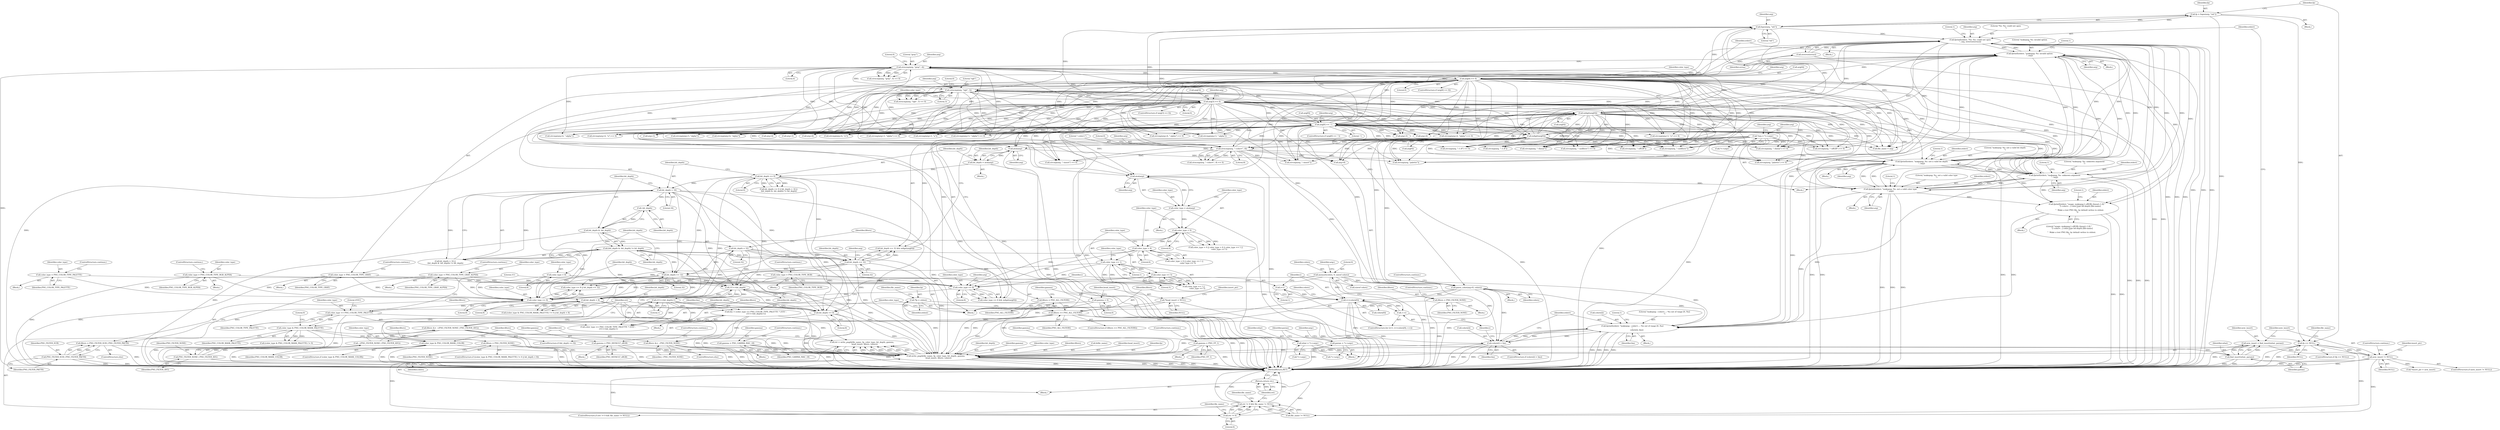 digraph "0_Android_9d4853418ab2f754c2b63e091c29c5529b8b86ca_18@API" {
"1000602" [label="(Call,ret = write_png(&file_name, fp, color_type, bit_depth, gamma,\n         head_insert, filters, colors))"];
"1000604" [label="(Call,write_png(&file_name, fp, color_type, bit_depth, gamma,\n         head_insert, filters, colors))"];
"1000478" [label="(Call,fp == NULL)"];
"1000472" [label="(Call,fp = fopen(arg, \"wb\"))"];
"1000474" [label="(Call,fopen(arg, \"wb\"))"];
"1000397" [label="(Call,isdigit(arg[0]))"];
"1000345" [label="(Call,strncmp(arg, \"rgb\", 3))"];
"1000303" [label="(Call,arg[4] == 0)"];
"1000296" [label="(Call,strncmp(arg, \"gray\", 4))"];
"1000352" [label="(Call,arg[3] == 0)"];
"1000271" [label="(Call,arg[0] == '-')"];
"1000435" [label="(Call,isdigit(arg[0]))"];
"1000210" [label="(Call,strncmp(arg, \"--color=\", 8))"];
"1000159" [label="(Call,*arg = *++argv)"];
"1000277" [label="(Call,fprintf(stderr, \"makepng: %s: invalid option\n\", arg))"];
"1000460" [label="(Call,fprintf(stderr, \"makepng: %s: not a valid bit depth\n\", arg))"];
"1000482" [label="(Call,fprintf(stderr, \"%s: %s: could not open\n\", arg, strerror(errno)))"];
"1000494" [label="(Call,fprintf(stderr, \"makepng: %s: unknown argument\n\", arg))"];
"1000423" [label="(Call,fprintf(stderr, \"makepng: %s: not a valid color type\n\", arg))"];
"1000404" [label="(Call,atoi(arg))"];
"1000486" [label="(Call,strerror(errno))"];
"1000442" [label="(Call,atoi(arg))"];
"1000255" [label="(Call,new_insert != NULL)"];
"1000249" [label="(Call,new_insert = find_insert(what, param))"];
"1000251" [label="(Call,find_insert(what, param))"];
"1000234" [label="(Call,what = *++argv)"];
"1000240" [label="(Call,param = *++argv)"];
"1000114" [label="(Call,*fp = stdout)"];
"1000519" [label="(Call,color_type == PNG_COLOR_TYPE_PALETTE)"];
"1000502" [label="(Call,color_type == 8)"];
"1000309" [label="(Call,color_type = PNG_COLOR_TYPE_GRAY)"];
"1000290" [label="(Call,color_type = PNG_COLOR_TYPE_PALETTE)"];
"1000388" [label="(Call,color_type = PNG_COLOR_TYPE_RGB_ALPHA)"];
"1000408" [label="(Call,color_type < 0)"];
"1000402" [label="(Call,color_type = atoi(arg))"];
"1000122" [label="(Call,color_type = 8)"];
"1000419" [label="(Call,color_type == 5)"];
"1000416" [label="(Call,color_type == 1)"];
"1000412" [label="(Call,color_type > 6)"];
"1000339" [label="(Call,color_type = PNG_COLOR_TYPE_GRAY_ALPHA)"];
"1000358" [label="(Call,color_type = PNG_COLOR_TYPE_RGB)"];
"1000394" [label="(Call,color_type == 8)"];
"1000576" [label="(Call,color_type & PNG_COLOR_MASK_COLOR)"];
"1000564" [label="(Call,color_type & PNG_COLOR_MASK_PALETTE)"];
"1000446" [label="(Call,bit_depth <= 0)"];
"1000440" [label="(Call,bit_depth = atoi(arg))"];
"1000126" [label="(Call,bit_depth = 32)"];
"1000432" [label="(Call,bit_depth == 32)"];
"1000453" [label="(Call,(bit_depth & -bit_depth) != bit_depth)"];
"1000454" [label="(Call,bit_depth & -bit_depth)"];
"1000456" [label="(Call,-bit_depth)"];
"1000450" [label="(Call,bit_depth > 16)"];
"1000568" [label="(Call,bit_depth < 8)"];
"1000505" [label="(Call,bit_depth == 32)"];
"1000524" [label="(Call,1U<<bit_depth)"];
"1000581" [label="(Call,bit_depth == 8)"];
"1000171" [label="(Call,gamma = PNG_DEFAULT_sRGB)"];
"1000193" [label="(Call,gamma = PNG_GAMMA_MAC_18)"];
"1000135" [label="(Call,gamma = 0)"];
"1000182" [label="(Call,gamma = PNG_FP_1)"];
"1000139" [label="(Call,*head_insert = NULL)"];
"1000597" [label="(Call,filters &= ~PNG_FILTER_NONE)"];
"1000557" [label="(Call,filters == PNG_ALL_FILTERS)"];
"1000131" [label="(Call,filters = PNG_ALL_FILTERS)"];
"1000204" [label="(Call,filters = PNG_FILTER_NONE)"];
"1000591" [label="(Call,filters = PNG_FILTER_SUB | PNG_FILTER_PAETH)"];
"1000593" [label="(Call,PNG_FILTER_SUB | PNG_FILTER_PAETH)"];
"1000571" [label="(Call,filters = PNG_FILTER_NONE)"];
"1000584" [label="(Call,filters &= ~(PNG_FILTER_NONE | PNG_FILTER_AVG))"];
"1000586" [label="(Call,~(PNG_FILTER_NONE | PNG_FILTER_AVG))"];
"1000587" [label="(Call,PNG_FILTER_NONE | PNG_FILTER_AVG)"];
"1000547" [label="(Call,fprintf(stderr, \"makepng: --color=...: %u out of range [0..%u]\n\",\n               colors[i], lim))"];
"1000509" [label="(Call,fprintf(stderr, \"usage: makepng [--sRGB|--linear|--1.8] \"\n          \"[--color=...] color-type bit-depth [file-name]\n\"\n         \"  Make a test PNG file, by default writes to stdout.\n\"))"];
"1000147" [label="(Call,memset(colors, 0, sizeof colors))"];
"1000541" [label="(Call,colors[i] > lim)"];
"1000216" [label="(Call,parse_color(arg+8, colors))"];
"1000516" [label="(Call,lim = (color_type == PNG_COLOR_TYPE_PALETTE ? 255U :\n (1U<<bit_depth)-1))"];
"1000523" [label="(Call,(1U<<bit_depth)-1)"];
"1000533" [label="(Call,i<=colors[0])"];
"1000530" [label="(Call,i=1)"];
"1000538" [label="(Call,++i)"];
"1000616" [label="(Call,ret != 0)"];
"1000615" [label="(Call,ret != 0 && file_name != NULL)"];
"1000624" [label="(Return,return ret;)"];
"1000584" [label="(Call,filters &= ~(PNG_FILTER_NONE | PNG_FILTER_AVG))"];
"1000177" [label="(Call,strcmp(arg, \"--linear\"))"];
"1000358" [label="(Call,color_type = PNG_COLOR_TYPE_RGB)"];
"1000485" [label="(Identifier,arg)"];
"1000566" [label="(Identifier,PNG_COLOR_MASK_PALETTE)"];
"1000594" [label="(Identifier,PNG_FILTER_SUB)"];
"1000496" [label="(Literal,\"makepng: %s: unknown argument\n\")"];
"1000326" [label="(Call,arg+4)"];
"1000443" [label="(Identifier,arg)"];
"1000234" [label="(Call,what = *++argv)"];
"1000240" [label="(Call,param = *++argv)"];
"1000402" [label="(Call,color_type = atoi(arg))"];
"1000285" [label="(Call,strcmp(arg, \"palette\"))"];
"1000293" [label="(ControlStructure,continue;)"];
"1000193" [label="(Call,gamma = PNG_GAMMA_MAC_18)"];
"1000520" [label="(Identifier,color_type)"];
"1000445" [label="(Call,bit_depth <= 0 || bit_depth > 16 ||\n (bit_depth & -bit_depth) != bit_depth)"];
"1000514" [label="(Block,)"];
"1000494" [label="(Call,fprintf(stderr, \"makepng: %s: unknown argument\n\", arg))"];
"1000602" [label="(Call,ret = write_png(&file_name, fp, color_type, bit_depth, gamma,\n         head_insert, filters, colors))"];
"1000624" [label="(Return,return ret;)"];
"1000359" [label="(Identifier,color_type)"];
"1000455" [label="(Identifier,bit_depth)"];
"1000623" [label="(Identifier,file_name)"];
"1000389" [label="(Identifier,color_type)"];
"1000184" [label="(Identifier,PNG_FP_1)"];
"1000615" [label="(Call,ret != 0 && file_name != NULL)"];
"1000461" [label="(Identifier,stderr)"];
"1000457" [label="(Identifier,bit_depth)"];
"1000572" [label="(Identifier,filters)"];
"1000446" [label="(Call,bit_depth <= 0)"];
"1000511" [label="(Literal,\"usage: makepng [--sRGB|--linear|--1.8] \"\n          \"[--color=...] color-type bit-depth [file-name]\n\"\n         \"  Make a test PNG file, by default writes to stdout.\n\")"];
"1000139" [label="(Call,*head_insert = NULL)"];
"1000310" [label="(Identifier,color_type)"];
"1000571" [label="(Call,filters = PNG_FILTER_NONE)"];
"1000173" [label="(Identifier,PNG_DEFAULT_sRGB)"];
"1000609" [label="(Identifier,bit_depth)"];
"1000478" [label="(Call,fp == NULL)"];
"1000451" [label="(Identifier,bit_depth)"];
"1000161" [label="(Call,*++argv)"];
"1000368" [label="(Identifier,arg)"];
"1000610" [label="(Identifier,gamma)"];
"1000497" [label="(Identifier,arg)"];
"1000535" [label="(Call,colors[0])"];
"1000221" [label="(ControlStructure,continue;)"];
"1000397" [label="(Call,isdigit(arg[0]))"];
"1000585" [label="(Identifier,filters)"];
"1000188" [label="(Call,strcmp(arg, \"--1.8\"))"];
"1000524" [label="(Call,1U<<bit_depth)"];
"1000626" [label="(MethodReturn,RET)"];
"1000625" [label="(Identifier,ret)"];
"1000484" [label="(Literal,\"%s: %s: could not open\n\")"];
"1000533" [label="(Call,i<=colors[0])"];
"1000527" [label="(Literal,1)"];
"1000568" [label="(Call,bit_depth < 8)"];
"1000501" [label="(Call,color_type == 8 || bit_depth == 32)"];
"1000408" [label="(Call,color_type < 0)"];
"1000311" [label="(Identifier,PNG_COLOR_TYPE_GRAY)"];
"1000437" [label="(Identifier,arg)"];
"1000507" [label="(Literal,32)"];
"1000207" [label="(ControlStructure,continue;)"];
"1000428" [label="(Literal,1)"];
"1000516" [label="(Call,lim = (color_type == PNG_COLOR_TYPE_PALETTE ? 255U :\n (1U<<bit_depth)-1))"];
"1000181" [label="(Block,)"];
"1000489" [label="(Literal,1)"];
"1000373" [label="(Call,strcmp(arg+3, \"alpha\") == 0)"];
"1000479" [label="(Identifier,fp)"];
"1000204" [label="(Call,filters = PNG_FILTER_NONE)"];
"1000349" [label="(Literal,0)"];
"1000440" [label="(Call,bit_depth = atoi(arg))"];
"1000257" [label="(Identifier,NULL)"];
"1000482" [label="(Call,fprintf(stderr, \"%s: %s: could not open\n\", arg, strerror(errno)))"];
"1000590" [label="(ControlStructure,else)"];
"1000137" [label="(Literal,0)"];
"1000212" [label="(Literal,\"--color=\")"];
"1000127" [label="(Identifier,bit_depth)"];
"1000339" [label="(Call,color_type = PNG_COLOR_TYPE_GRAY_ALPHA)"];
"1000434" [label="(Literal,32)"];
"1000126" [label="(Call,bit_depth = 32)"];
"1000319" [label="(Identifier,arg)"];
"1000435" [label="(Call,isdigit(arg[0]))"];
"1000331" [label="(Call,strcmp(arg+4, \"-alpha\") == 0)"];
"1000538" [label="(Call,++i)"];
"1000582" [label="(Identifier,bit_depth)"];
"1000423" [label="(Call,fprintf(stderr, \"makepng: %s: not a valid color type\n\", arg))"];
"1000136" [label="(Identifier,gamma)"];
"1000307" [label="(Literal,0)"];
"1000476" [label="(Literal,\"wb\")"];
"1000198" [label="(Call,strcmp(arg, \"--nofilters\") == 0)"];
"1000450" [label="(Call,bit_depth > 16)"];
"1000481" [label="(Block,)"];
"1000342" [label="(ControlStructure,continue;)"];
"1000333" [label="(Call,arg+4)"];
"1000114" [label="(Call,*fp = stdout)"];
"1000472" [label="(Call,fp = fopen(arg, \"wb\"))"];
"1000308" [label="(Block,)"];
"1000458" [label="(Identifier,bit_depth)"];
"1000608" [label="(Identifier,color_type)"];
"1000360" [label="(Identifier,PNG_COLOR_TYPE_RGB)"];
"1000506" [label="(Identifier,bit_depth)"];
"1000534" [label="(Identifier,i)"];
"1000216" [label="(Call,parse_color(arg+8, colors))"];
"1000570" [label="(Literal,8)"];
"1000171" [label="(Call,gamma = PNG_DEFAULT_sRGB)"];
"1000580" [label="(ControlStructure,if (bit_depth == 8))"];
"1000131" [label="(Call,filters = PNG_ALL_FILTERS)"];
"1000217" [label="(Call,arg+8)"];
"1000453" [label="(Call,(bit_depth & -bit_depth) != bit_depth)"];
"1000403" [label="(Identifier,color_type)"];
"1000203" [label="(Block,)"];
"1000471" [label="(Block,)"];
"1000462" [label="(Literal,\"makepng: %s: not a valid bit depth\n\")"];
"1000422" [label="(Block,)"];
"1000522" [label="(Literal,255U)"];
"1000510" [label="(Identifier,stderr)"];
"1000277" [label="(Call,fprintf(stderr, \"makepng: %s: invalid option\n\", arg))"];
"1000255" [label="(Call,new_insert != NULL)"];
"1000598" [label="(Identifier,filters)"];
"1000549" [label="(Literal,\"makepng: --color=...: %u out of range [0..%u]\n\")"];
"1000228" [label="(Call,strcmp(arg, \"--insert\"))"];
"1000269" [label="(ControlStructure,continue;)"];
"1000361" [label="(ControlStructure,continue;)"];
"1000344" [label="(Call,strncmp(arg, \"rgb\", 3) == 0)"];
"1000199" [label="(Call,strcmp(arg, \"--nofilters\"))"];
"1000135" [label="(Call,gamma = 0)"];
"1000618" [label="(Literal,0)"];
"1000241" [label="(Identifier,param)"];
"1000517" [label="(Identifier,lim)"];
"1000348" [label="(Literal,3)"];
"1000249" [label="(Call,new_insert = find_insert(what, param))"];
"1000366" [label="(Call,strcmp(arg+3, \"a\"))"];
"1000390" [label="(Identifier,PNG_COLOR_TYPE_RGB_ALPHA)"];
"1000165" [label="(Call,strcmp(arg, \"--sRGB\") == 0)"];
"1000347" [label="(Literal,\"rgb\")"];
"1000504" [label="(Literal,8)"];
"1000166" [label="(Call,strcmp(arg, \"--sRGB\"))"];
"1000564" [label="(Call,color_type & PNG_COLOR_MASK_PALETTE)"];
"1000575" [label="(ControlStructure,if (color_type & PNG_COLOR_MASK_COLOR))"];
"1000421" [label="(Literal,5)"];
"1000324" [label="(Call,strcmp(arg+4, \"alpha\") == 0)"];
"1000280" [label="(Identifier,arg)"];
"1000532" [label="(Literal,1)"];
"1000425" [label="(Literal,\"makepng: %s: not a valid color type\n\")"];
"1000393" [label="(Call,color_type == 8 && isdigit(arg[0]))"];
"1000128" [label="(Literal,32)"];
"1000194" [label="(Identifier,gamma)"];
"1000205" [label="(Identifier,filters)"];
"1000353" [label="(Call,arg[3])"];
"1000284" [label="(Call,strcmp(arg, \"palette\") == 0)"];
"1000409" [label="(Identifier,color_type)"];
"1000424" [label="(Identifier,stderr)"];
"1000456" [label="(Call,-bit_depth)"];
"1000620" [label="(Identifier,file_name)"];
"1000340" [label="(Identifier,color_type)"];
"1000539" [label="(Identifier,i)"];
"1000502" [label="(Call,color_type == 8)"];
"1000292" [label="(Identifier,PNG_COLOR_TYPE_PALETTE)"];
"1000159" [label="(Call,*arg = *++argv)"];
"1000529" [label="(ControlStructure,for (i=1; i<=colors[0]; ++i))"];
"1000302" [label="(ControlStructure,if (arg[4] == 0))"];
"1000600" [label="(Block,)"];
"1000561" [label="(ControlStructure,if ((color_type & PNG_COLOR_MASK_PALETTE) != 0 || bit_depth < 8))"];
"1000291" [label="(Identifier,color_type)"];
"1000150" [label="(Call,sizeof colors)"];
"1000433" [label="(Identifier,bit_depth)"];
"1000210" [label="(Call,strncmp(arg, \"--color=\", 8))"];
"1000401" [label="(Block,)"];
"1000525" [label="(Literal,1U)"];
"1000558" [label="(Identifier,filters)"];
"1000160" [label="(Identifier,arg)"];
"1000195" [label="(Identifier,PNG_GAMMA_MAC_18)"];
"1000589" [label="(Identifier,PNG_FILTER_AVG)"];
"1000519" [label="(Call,color_type == PNG_COLOR_TYPE_PALETTE)"];
"1000586" [label="(Call,~(PNG_FILTER_NONE | PNG_FILTER_AVG))"];
"1000133" [label="(Identifier,PNG_ALL_FILTERS)"];
"1000352" [label="(Call,arg[3] == 0)"];
"1000553" [label="(Identifier,lim)"];
"1000380" [label="(Call,strcmp(arg+3, \"-alpha\") == 0)"];
"1000550" [label="(Call,colors[i])"];
"1000459" [label="(Block,)"];
"1000414" [label="(Literal,6)"];
"1000581" [label="(Call,bit_depth == 8)"];
"1000521" [label="(Identifier,PNG_COLOR_TYPE_PALETTE)"];
"1000562" [label="(Call,(color_type & PNG_COLOR_MASK_PALETTE) != 0 || bit_depth < 8)"];
"1000518" [label="(Call,color_type == PNG_COLOR_TYPE_PALETTE ? 255U :\n (1U<<bit_depth)-1)"];
"1000508" [label="(Block,)"];
"1000619" [label="(Call,file_name != NULL)"];
"1000487" [label="(Identifier,errno)"];
"1000300" [label="(Literal,0)"];
"1000555" [label="(Literal,1)"];
"1000432" [label="(Call,bit_depth == 32)"];
"1000251" [label="(Call,find_insert(what, param))"];
"1000547" [label="(Call,fprintf(stderr, \"makepng: --color=...: %u out of range [0..%u]\n\",\n               colors[i], lim))"];
"1000565" [label="(Identifier,color_type)"];
"1000418" [label="(Literal,1)"];
"1000122" [label="(Call,color_type = 8)"];
"1000448" [label="(Literal,0)"];
"1000576" [label="(Call,color_type & PNG_COLOR_MASK_COLOR)"];
"1000215" [label="(Block,)"];
"1000235" [label="(Identifier,what)"];
"1000236" [label="(Call,*++argv)"];
"1000526" [label="(Identifier,bit_depth)"];
"1000375" [label="(Call,arg+3)"];
"1000556" [label="(ControlStructure,if (filters == PNG_ALL_FILTERS))"];
"1000454" [label="(Call,bit_depth & -bit_depth)"];
"1000541" [label="(Call,colors[i] > lim)"];
"1000415" [label="(Call,color_type == 1 ||\n            color_type == 5)"];
"1000593" [label="(Call,PNG_FILTER_SUB | PNG_FILTER_PAETH)"];
"1000460" [label="(Call,fprintf(stderr, \"makepng: %s: not a valid bit depth\n\", arg))"];
"1000172" [label="(Identifier,gamma)"];
"1000318" [label="(Call,arg+4)"];
"1000232" [label="(Block,)"];
"1000612" [label="(Identifier,filters)"];
"1000473" [label="(Identifier,fp)"];
"1000413" [label="(Identifier,color_type)"];
"1000599" [label="(Identifier,~PNG_FILTER_NONE)"];
"1000567" [label="(Literal,0)"];
"1000595" [label="(Identifier,PNG_FILTER_PAETH)"];
"1000396" [label="(Literal,8)"];
"1000345" [label="(Call,strncmp(arg, \"rgb\", 3))"];
"1000605" [label="(Call,&file_name)"];
"1000577" [label="(Identifier,color_type)"];
"1000542" [label="(Call,colors[i])"];
"1000614" [label="(ControlStructure,if (ret != 0 && file_name != NULL))"];
"1000183" [label="(Identifier,gamma)"];
"1000271" [label="(Call,arg[0] == '-')"];
"1000303" [label="(Call,arg[4] == 0)"];
"1000299" [label="(Literal,4)"];
"1000388" [label="(Call,color_type = PNG_COLOR_TYPE_RGB_ALPHA)"];
"1000317" [label="(Call,strcmp(arg+4, \"a\"))"];
"1000531" [label="(Identifier,i)"];
"1000115" [label="(Identifier,fp)"];
"1000332" [label="(Call,strcmp(arg+4, \"-alpha\"))"];
"1000338" [label="(Block,)"];
"1000346" [label="(Identifier,arg)"];
"1000214" [label="(Literal,0)"];
"1000309" [label="(Call,color_type = PNG_COLOR_TYPE_GRAY)"];
"1000416" [label="(Call,color_type == 1)"];
"1000398" [label="(Call,arg[0])"];
"1000196" [label="(ControlStructure,continue;)"];
"1000546" [label="(Block,)"];
"1000185" [label="(ControlStructure,continue;)"];
"1000583" [label="(Literal,8)"];
"1000591" [label="(Call,filters = PNG_FILTER_SUB | PNG_FILTER_PAETH)"];
"1000463" [label="(Identifier,arg)"];
"1000513" [label="(Literal,1)"];
"1000276" [label="(Block,)"];
"1000439" [label="(Block,)"];
"1000545" [label="(Identifier,lim)"];
"1000279" [label="(Literal,\"makepng: %s: invalid option\n\")"];
"1000387" [label="(Block,)"];
"1000341" [label="(Identifier,PNG_COLOR_TYPE_GRAY_ALPHA)"];
"1000149" [label="(Literal,0)"];
"1000483" [label="(Identifier,stderr)"];
"1000157" [label="(Block,)"];
"1000523" [label="(Call,(1U<<bit_depth)-1)"];
"1000382" [label="(Call,arg+3)"];
"1000351" [label="(ControlStructure,if (arg[3] == 0))"];
"1000356" [label="(Literal,0)"];
"1000410" [label="(Literal,0)"];
"1000611" [label="(Identifier,head_insert)"];
"1000559" [label="(Identifier,PNG_ALL_FILTERS)"];
"1000597" [label="(Call,filters &= ~PNG_FILTER_NONE)"];
"1000176" [label="(Call,strcmp(arg, \"--linear\") == 0)"];
"1000148" [label="(Identifier,colors)"];
"1000578" [label="(Identifier,PNG_COLOR_MASK_COLOR)"];
"1000213" [label="(Literal,8)"];
"1000252" [label="(Identifier,what)"];
"1000298" [label="(Literal,\"gray\")"];
"1000399" [label="(Identifier,arg)"];
"1000503" [label="(Identifier,color_type)"];
"1000441" [label="(Identifier,bit_depth)"];
"1000509" [label="(Call,fprintf(stderr, \"usage: makepng [--sRGB|--linear|--1.8] \"\n          \"[--color=...] color-type bit-depth [file-name]\n\"\n         \"  Make a test PNG file, by default writes to stdout.\n\"))"];
"1000442" [label="(Call,atoi(arg))"];
"1000242" [label="(Call,*++argv)"];
"1000374" [label="(Call,strcmp(arg+3, \"alpha\"))"];
"1000170" [label="(Block,)"];
"1000505" [label="(Call,bit_depth == 32)"];
"1000124" [label="(Literal,8)"];
"1000417" [label="(Identifier,color_type)"];
"1000286" [label="(Identifier,arg)"];
"1000491" [label="(Identifier,file_name)"];
"1000316" [label="(Call,strcmp(arg+4, \"a\") == 0)"];
"1000480" [label="(Identifier,NULL)"];
"1000563" [label="(Call,(color_type & PNG_COLOR_MASK_PALETTE) != 0)"];
"1000295" [label="(Call,strncmp(arg, \"gray\", 4) == 0)"];
"1000247" [label="(Identifier,argc)"];
"1000116" [label="(Identifier,stdout)"];
"1000395" [label="(Identifier,color_type)"];
"1000304" [label="(Call,arg[4])"];
"1000250" [label="(Identifier,new_insert)"];
"1000431" [label="(Call,bit_depth == 32 && isdigit(arg[0]))"];
"1000543" [label="(Identifier,colors)"];
"1000603" [label="(Identifier,ret)"];
"1000592" [label="(Identifier,filters)"];
"1000147" [label="(Call,memset(colors, 0, sizeof colors))"];
"1000420" [label="(Identifier,color_type)"];
"1000357" [label="(Block,)"];
"1000272" [label="(Call,arg[0])"];
"1000540" [label="(ControlStructure,if (colors[i] > lim))"];
"1000490" [label="(Call,file_name = arg)"];
"1000278" [label="(Identifier,stderr)"];
"1000112" [label="(Block,)"];
"1000495" [label="(Identifier,stderr)"];
"1000596" [label="(ControlStructure,else)"];
"1000192" [label="(Block,)"];
"1000548" [label="(Identifier,stderr)"];
"1000187" [label="(Call,strcmp(arg, \"--1.8\") == 0)"];
"1000573" [label="(Identifier,PNG_FILTER_NONE)"];
"1000296" [label="(Call,strncmp(arg, \"gray\", 4))"];
"1000270" [label="(ControlStructure,if (arg[0] == '-'))"];
"1000452" [label="(Literal,16)"];
"1000405" [label="(Identifier,arg)"];
"1000182" [label="(Call,gamma = PNG_FP_1)"];
"1000381" [label="(Call,strcmp(arg+3, \"-alpha\"))"];
"1000557" [label="(Call,filters == PNG_ALL_FILTERS)"];
"1000407" [label="(Call,color_type < 0 || color_type > 6 || color_type == 1 ||\n            color_type == 5)"];
"1000206" [label="(Identifier,PNG_FILTER_NONE)"];
"1000289" [label="(Block,)"];
"1000119" [label="(Identifier,file_name)"];
"1000211" [label="(Identifier,arg)"];
"1000174" [label="(ControlStructure,continue;)"];
"1000474" [label="(Call,fopen(arg, \"wb\"))"];
"1000475" [label="(Identifier,arg)"];
"1000569" [label="(Identifier,bit_depth)"];
"1000411" [label="(Call,color_type > 6 || color_type == 1 ||\n            color_type == 5)"];
"1000220" [label="(Identifier,colors)"];
"1000259" [label="(Call,*insert_ptr = new_insert)"];
"1000499" [label="(Literal,1)"];
"1000419" [label="(Call,color_type == 5)"];
"1000367" [label="(Call,arg+3)"];
"1000297" [label="(Identifier,arg)"];
"1000486" [label="(Call,strerror(errno))"];
"1000254" [label="(ControlStructure,if (new_insert != NULL))"];
"1000616" [label="(Call,ret != 0)"];
"1000530" [label="(Call,i=1)"];
"1000141" [label="(Identifier,NULL)"];
"1000465" [label="(Literal,1)"];
"1000588" [label="(Identifier,PNG_FILTER_NONE)"];
"1000256" [label="(Identifier,new_insert)"];
"1000391" [label="(ControlStructure,continue;)"];
"1000325" [label="(Call,strcmp(arg+4, \"alpha\"))"];
"1000275" [label="(Literal,'-')"];
"1000282" [label="(Literal,1)"];
"1000227" [label="(Call,strcmp(arg, \"--insert\") == 0)"];
"1000167" [label="(Identifier,arg)"];
"1000253" [label="(Identifier,param)"];
"1000155" [label="(Identifier,argc)"];
"1000209" [label="(Call,strncmp(arg, \"--color=\", 8) == 0)"];
"1000290" [label="(Call,color_type = PNG_COLOR_TYPE_PALETTE)"];
"1000394" [label="(Call,color_type == 8)"];
"1000604" [label="(Call,write_png(&file_name, fp, color_type, bit_depth, gamma,\n         head_insert, filters, colors))"];
"1000426" [label="(Identifier,arg)"];
"1000404" [label="(Call,atoi(arg))"];
"1000132" [label="(Identifier,filters)"];
"1000447" [label="(Identifier,bit_depth)"];
"1000477" [label="(ControlStructure,if (fp == NULL))"];
"1000261" [label="(Identifier,insert_ptr)"];
"1000365" [label="(Call,strcmp(arg+3, \"a\") == 0)"];
"1000449" [label="(Call,bit_depth > 16 ||\n (bit_depth & -bit_depth) != bit_depth)"];
"1000312" [label="(ControlStructure,continue;)"];
"1000436" [label="(Call,arg[0])"];
"1000140" [label="(Identifier,head_insert)"];
"1000617" [label="(Identifier,ret)"];
"1000144" [label="(Identifier,insert_ptr)"];
"1000587" [label="(Call,PNG_FILTER_NONE | PNG_FILTER_AVG)"];
"1000613" [label="(Identifier,colors)"];
"1000607" [label="(Identifier,fp)"];
"1000123" [label="(Identifier,color_type)"];
"1000412" [label="(Call,color_type > 6)"];
"1000602" -> "1000600"  [label="AST: "];
"1000602" -> "1000604"  [label="CFG: "];
"1000603" -> "1000602"  [label="AST: "];
"1000604" -> "1000602"  [label="AST: "];
"1000617" -> "1000602"  [label="CFG: "];
"1000602" -> "1000626"  [label="DDG: "];
"1000604" -> "1000602"  [label="DDG: "];
"1000604" -> "1000602"  [label="DDG: "];
"1000604" -> "1000602"  [label="DDG: "];
"1000604" -> "1000602"  [label="DDG: "];
"1000604" -> "1000602"  [label="DDG: "];
"1000604" -> "1000602"  [label="DDG: "];
"1000604" -> "1000602"  [label="DDG: "];
"1000604" -> "1000602"  [label="DDG: "];
"1000602" -> "1000616"  [label="DDG: "];
"1000604" -> "1000613"  [label="CFG: "];
"1000605" -> "1000604"  [label="AST: "];
"1000607" -> "1000604"  [label="AST: "];
"1000608" -> "1000604"  [label="AST: "];
"1000609" -> "1000604"  [label="AST: "];
"1000610" -> "1000604"  [label="AST: "];
"1000611" -> "1000604"  [label="AST: "];
"1000612" -> "1000604"  [label="AST: "];
"1000613" -> "1000604"  [label="AST: "];
"1000604" -> "1000626"  [label="DDG: "];
"1000604" -> "1000626"  [label="DDG: "];
"1000604" -> "1000626"  [label="DDG: "];
"1000604" -> "1000626"  [label="DDG: "];
"1000604" -> "1000626"  [label="DDG: "];
"1000604" -> "1000626"  [label="DDG: "];
"1000604" -> "1000626"  [label="DDG: "];
"1000604" -> "1000626"  [label="DDG: "];
"1000478" -> "1000604"  [label="DDG: "];
"1000114" -> "1000604"  [label="DDG: "];
"1000519" -> "1000604"  [label="DDG: "];
"1000576" -> "1000604"  [label="DDG: "];
"1000564" -> "1000604"  [label="DDG: "];
"1000446" -> "1000604"  [label="DDG: "];
"1000126" -> "1000604"  [label="DDG: "];
"1000432" -> "1000604"  [label="DDG: "];
"1000453" -> "1000604"  [label="DDG: "];
"1000450" -> "1000604"  [label="DDG: "];
"1000568" -> "1000604"  [label="DDG: "];
"1000505" -> "1000604"  [label="DDG: "];
"1000524" -> "1000604"  [label="DDG: "];
"1000581" -> "1000604"  [label="DDG: "];
"1000171" -> "1000604"  [label="DDG: "];
"1000193" -> "1000604"  [label="DDG: "];
"1000135" -> "1000604"  [label="DDG: "];
"1000182" -> "1000604"  [label="DDG: "];
"1000139" -> "1000604"  [label="DDG: "];
"1000597" -> "1000604"  [label="DDG: "];
"1000591" -> "1000604"  [label="DDG: "];
"1000557" -> "1000604"  [label="DDG: "];
"1000571" -> "1000604"  [label="DDG: "];
"1000584" -> "1000604"  [label="DDG: "];
"1000547" -> "1000604"  [label="DDG: "];
"1000147" -> "1000604"  [label="DDG: "];
"1000541" -> "1000604"  [label="DDG: "];
"1000216" -> "1000604"  [label="DDG: "];
"1000533" -> "1000604"  [label="DDG: "];
"1000478" -> "1000477"  [label="AST: "];
"1000478" -> "1000480"  [label="CFG: "];
"1000479" -> "1000478"  [label="AST: "];
"1000480" -> "1000478"  [label="AST: "];
"1000483" -> "1000478"  [label="CFG: "];
"1000491" -> "1000478"  [label="CFG: "];
"1000478" -> "1000626"  [label="DDG: "];
"1000478" -> "1000626"  [label="DDG: "];
"1000478" -> "1000255"  [label="DDG: "];
"1000472" -> "1000478"  [label="DDG: "];
"1000255" -> "1000478"  [label="DDG: "];
"1000478" -> "1000619"  [label="DDG: "];
"1000472" -> "1000471"  [label="AST: "];
"1000472" -> "1000474"  [label="CFG: "];
"1000473" -> "1000472"  [label="AST: "];
"1000474" -> "1000472"  [label="AST: "];
"1000479" -> "1000472"  [label="CFG: "];
"1000472" -> "1000626"  [label="DDG: "];
"1000474" -> "1000472"  [label="DDG: "];
"1000474" -> "1000472"  [label="DDG: "];
"1000474" -> "1000476"  [label="CFG: "];
"1000475" -> "1000474"  [label="AST: "];
"1000476" -> "1000474"  [label="AST: "];
"1000397" -> "1000474"  [label="DDG: "];
"1000303" -> "1000474"  [label="DDG: "];
"1000435" -> "1000474"  [label="DDG: "];
"1000352" -> "1000474"  [label="DDG: "];
"1000345" -> "1000474"  [label="DDG: "];
"1000271" -> "1000474"  [label="DDG: "];
"1000474" -> "1000482"  [label="DDG: "];
"1000474" -> "1000490"  [label="DDG: "];
"1000397" -> "1000393"  [label="AST: "];
"1000397" -> "1000398"  [label="CFG: "];
"1000398" -> "1000397"  [label="AST: "];
"1000393" -> "1000397"  [label="CFG: "];
"1000397" -> "1000626"  [label="DDG: "];
"1000397" -> "1000165"  [label="DDG: "];
"1000397" -> "1000166"  [label="DDG: "];
"1000397" -> "1000176"  [label="DDG: "];
"1000397" -> "1000177"  [label="DDG: "];
"1000397" -> "1000187"  [label="DDG: "];
"1000397" -> "1000188"  [label="DDG: "];
"1000397" -> "1000198"  [label="DDG: "];
"1000397" -> "1000199"  [label="DDG: "];
"1000397" -> "1000210"  [label="DDG: "];
"1000397" -> "1000216"  [label="DDG: "];
"1000397" -> "1000217"  [label="DDG: "];
"1000397" -> "1000227"  [label="DDG: "];
"1000397" -> "1000228"  [label="DDG: "];
"1000397" -> "1000271"  [label="DDG: "];
"1000397" -> "1000277"  [label="DDG: "];
"1000397" -> "1000284"  [label="DDG: "];
"1000397" -> "1000285"  [label="DDG: "];
"1000397" -> "1000296"  [label="DDG: "];
"1000397" -> "1000393"  [label="DDG: "];
"1000345" -> "1000397"  [label="DDG: "];
"1000271" -> "1000397"  [label="DDG: "];
"1000303" -> "1000397"  [label="DDG: "];
"1000352" -> "1000397"  [label="DDG: "];
"1000397" -> "1000404"  [label="DDG: "];
"1000397" -> "1000423"  [label="DDG: "];
"1000397" -> "1000435"  [label="DDG: "];
"1000397" -> "1000442"  [label="DDG: "];
"1000397" -> "1000460"  [label="DDG: "];
"1000397" -> "1000482"  [label="DDG: "];
"1000397" -> "1000490"  [label="DDG: "];
"1000397" -> "1000494"  [label="DDG: "];
"1000345" -> "1000344"  [label="AST: "];
"1000345" -> "1000348"  [label="CFG: "];
"1000346" -> "1000345"  [label="AST: "];
"1000347" -> "1000345"  [label="AST: "];
"1000348" -> "1000345"  [label="AST: "];
"1000349" -> "1000345"  [label="CFG: "];
"1000345" -> "1000626"  [label="DDG: "];
"1000345" -> "1000344"  [label="DDG: "];
"1000345" -> "1000344"  [label="DDG: "];
"1000345" -> "1000344"  [label="DDG: "];
"1000303" -> "1000345"  [label="DDG: "];
"1000352" -> "1000345"  [label="DDG: "];
"1000296" -> "1000345"  [label="DDG: "];
"1000271" -> "1000345"  [label="DDG: "];
"1000345" -> "1000352"  [label="DDG: "];
"1000345" -> "1000365"  [label="DDG: "];
"1000345" -> "1000366"  [label="DDG: "];
"1000345" -> "1000367"  [label="DDG: "];
"1000345" -> "1000373"  [label="DDG: "];
"1000345" -> "1000374"  [label="DDG: "];
"1000345" -> "1000375"  [label="DDG: "];
"1000345" -> "1000380"  [label="DDG: "];
"1000345" -> "1000381"  [label="DDG: "];
"1000345" -> "1000382"  [label="DDG: "];
"1000345" -> "1000404"  [label="DDG: "];
"1000345" -> "1000435"  [label="DDG: "];
"1000345" -> "1000442"  [label="DDG: "];
"1000345" -> "1000494"  [label="DDG: "];
"1000303" -> "1000302"  [label="AST: "];
"1000303" -> "1000307"  [label="CFG: "];
"1000304" -> "1000303"  [label="AST: "];
"1000307" -> "1000303"  [label="AST: "];
"1000310" -> "1000303"  [label="CFG: "];
"1000319" -> "1000303"  [label="CFG: "];
"1000303" -> "1000626"  [label="DDG: "];
"1000303" -> "1000626"  [label="DDG: "];
"1000303" -> "1000165"  [label="DDG: "];
"1000303" -> "1000166"  [label="DDG: "];
"1000303" -> "1000176"  [label="DDG: "];
"1000303" -> "1000177"  [label="DDG: "];
"1000303" -> "1000187"  [label="DDG: "];
"1000303" -> "1000188"  [label="DDG: "];
"1000303" -> "1000198"  [label="DDG: "];
"1000303" -> "1000199"  [label="DDG: "];
"1000303" -> "1000210"  [label="DDG: "];
"1000303" -> "1000216"  [label="DDG: "];
"1000303" -> "1000217"  [label="DDG: "];
"1000303" -> "1000227"  [label="DDG: "];
"1000303" -> "1000228"  [label="DDG: "];
"1000303" -> "1000271"  [label="DDG: "];
"1000303" -> "1000277"  [label="DDG: "];
"1000303" -> "1000284"  [label="DDG: "];
"1000303" -> "1000285"  [label="DDG: "];
"1000303" -> "1000296"  [label="DDG: "];
"1000296" -> "1000303"  [label="DDG: "];
"1000303" -> "1000316"  [label="DDG: "];
"1000303" -> "1000317"  [label="DDG: "];
"1000303" -> "1000318"  [label="DDG: "];
"1000303" -> "1000324"  [label="DDG: "];
"1000303" -> "1000325"  [label="DDG: "];
"1000303" -> "1000326"  [label="DDG: "];
"1000303" -> "1000331"  [label="DDG: "];
"1000303" -> "1000332"  [label="DDG: "];
"1000303" -> "1000333"  [label="DDG: "];
"1000303" -> "1000365"  [label="DDG: "];
"1000303" -> "1000366"  [label="DDG: "];
"1000303" -> "1000367"  [label="DDG: "];
"1000303" -> "1000373"  [label="DDG: "];
"1000303" -> "1000374"  [label="DDG: "];
"1000303" -> "1000375"  [label="DDG: "];
"1000303" -> "1000380"  [label="DDG: "];
"1000303" -> "1000381"  [label="DDG: "];
"1000303" -> "1000382"  [label="DDG: "];
"1000303" -> "1000404"  [label="DDG: "];
"1000303" -> "1000423"  [label="DDG: "];
"1000303" -> "1000435"  [label="DDG: "];
"1000303" -> "1000442"  [label="DDG: "];
"1000303" -> "1000460"  [label="DDG: "];
"1000303" -> "1000482"  [label="DDG: "];
"1000303" -> "1000490"  [label="DDG: "];
"1000303" -> "1000494"  [label="DDG: "];
"1000296" -> "1000295"  [label="AST: "];
"1000296" -> "1000299"  [label="CFG: "];
"1000297" -> "1000296"  [label="AST: "];
"1000298" -> "1000296"  [label="AST: "];
"1000299" -> "1000296"  [label="AST: "];
"1000300" -> "1000296"  [label="CFG: "];
"1000296" -> "1000626"  [label="DDG: "];
"1000296" -> "1000295"  [label="DDG: "];
"1000296" -> "1000295"  [label="DDG: "];
"1000296" -> "1000295"  [label="DDG: "];
"1000352" -> "1000296"  [label="DDG: "];
"1000271" -> "1000296"  [label="DDG: "];
"1000210" -> "1000296"  [label="DDG: "];
"1000277" -> "1000296"  [label="DDG: "];
"1000435" -> "1000296"  [label="DDG: "];
"1000296" -> "1000316"  [label="DDG: "];
"1000296" -> "1000317"  [label="DDG: "];
"1000296" -> "1000318"  [label="DDG: "];
"1000296" -> "1000324"  [label="DDG: "];
"1000296" -> "1000325"  [label="DDG: "];
"1000296" -> "1000326"  [label="DDG: "];
"1000296" -> "1000331"  [label="DDG: "];
"1000296" -> "1000332"  [label="DDG: "];
"1000296" -> "1000333"  [label="DDG: "];
"1000352" -> "1000351"  [label="AST: "];
"1000352" -> "1000356"  [label="CFG: "];
"1000353" -> "1000352"  [label="AST: "];
"1000356" -> "1000352"  [label="AST: "];
"1000359" -> "1000352"  [label="CFG: "];
"1000368" -> "1000352"  [label="CFG: "];
"1000352" -> "1000626"  [label="DDG: "];
"1000352" -> "1000626"  [label="DDG: "];
"1000352" -> "1000165"  [label="DDG: "];
"1000352" -> "1000166"  [label="DDG: "];
"1000352" -> "1000176"  [label="DDG: "];
"1000352" -> "1000177"  [label="DDG: "];
"1000352" -> "1000187"  [label="DDG: "];
"1000352" -> "1000188"  [label="DDG: "];
"1000352" -> "1000198"  [label="DDG: "];
"1000352" -> "1000199"  [label="DDG: "];
"1000352" -> "1000210"  [label="DDG: "];
"1000352" -> "1000216"  [label="DDG: "];
"1000352" -> "1000217"  [label="DDG: "];
"1000352" -> "1000227"  [label="DDG: "];
"1000352" -> "1000228"  [label="DDG: "];
"1000352" -> "1000271"  [label="DDG: "];
"1000352" -> "1000277"  [label="DDG: "];
"1000352" -> "1000284"  [label="DDG: "];
"1000352" -> "1000285"  [label="DDG: "];
"1000352" -> "1000316"  [label="DDG: "];
"1000352" -> "1000317"  [label="DDG: "];
"1000352" -> "1000318"  [label="DDG: "];
"1000352" -> "1000324"  [label="DDG: "];
"1000352" -> "1000325"  [label="DDG: "];
"1000352" -> "1000326"  [label="DDG: "];
"1000352" -> "1000331"  [label="DDG: "];
"1000352" -> "1000332"  [label="DDG: "];
"1000352" -> "1000333"  [label="DDG: "];
"1000352" -> "1000365"  [label="DDG: "];
"1000352" -> "1000366"  [label="DDG: "];
"1000352" -> "1000367"  [label="DDG: "];
"1000352" -> "1000373"  [label="DDG: "];
"1000352" -> "1000374"  [label="DDG: "];
"1000352" -> "1000375"  [label="DDG: "];
"1000352" -> "1000380"  [label="DDG: "];
"1000352" -> "1000381"  [label="DDG: "];
"1000352" -> "1000382"  [label="DDG: "];
"1000352" -> "1000404"  [label="DDG: "];
"1000352" -> "1000423"  [label="DDG: "];
"1000352" -> "1000435"  [label="DDG: "];
"1000352" -> "1000442"  [label="DDG: "];
"1000352" -> "1000460"  [label="DDG: "];
"1000352" -> "1000482"  [label="DDG: "];
"1000352" -> "1000490"  [label="DDG: "];
"1000352" -> "1000494"  [label="DDG: "];
"1000271" -> "1000270"  [label="AST: "];
"1000271" -> "1000275"  [label="CFG: "];
"1000272" -> "1000271"  [label="AST: "];
"1000275" -> "1000271"  [label="AST: "];
"1000278" -> "1000271"  [label="CFG: "];
"1000286" -> "1000271"  [label="CFG: "];
"1000271" -> "1000626"  [label="DDG: "];
"1000271" -> "1000626"  [label="DDG: "];
"1000271" -> "1000165"  [label="DDG: "];
"1000271" -> "1000166"  [label="DDG: "];
"1000271" -> "1000176"  [label="DDG: "];
"1000271" -> "1000177"  [label="DDG: "];
"1000271" -> "1000187"  [label="DDG: "];
"1000271" -> "1000188"  [label="DDG: "];
"1000271" -> "1000198"  [label="DDG: "];
"1000271" -> "1000199"  [label="DDG: "];
"1000271" -> "1000210"  [label="DDG: "];
"1000271" -> "1000216"  [label="DDG: "];
"1000271" -> "1000217"  [label="DDG: "];
"1000271" -> "1000227"  [label="DDG: "];
"1000271" -> "1000228"  [label="DDG: "];
"1000435" -> "1000271"  [label="DDG: "];
"1000210" -> "1000271"  [label="DDG: "];
"1000271" -> "1000277"  [label="DDG: "];
"1000271" -> "1000284"  [label="DDG: "];
"1000271" -> "1000285"  [label="DDG: "];
"1000271" -> "1000316"  [label="DDG: "];
"1000271" -> "1000317"  [label="DDG: "];
"1000271" -> "1000318"  [label="DDG: "];
"1000271" -> "1000324"  [label="DDG: "];
"1000271" -> "1000325"  [label="DDG: "];
"1000271" -> "1000326"  [label="DDG: "];
"1000271" -> "1000331"  [label="DDG: "];
"1000271" -> "1000332"  [label="DDG: "];
"1000271" -> "1000333"  [label="DDG: "];
"1000271" -> "1000365"  [label="DDG: "];
"1000271" -> "1000366"  [label="DDG: "];
"1000271" -> "1000367"  [label="DDG: "];
"1000271" -> "1000373"  [label="DDG: "];
"1000271" -> "1000374"  [label="DDG: "];
"1000271" -> "1000375"  [label="DDG: "];
"1000271" -> "1000380"  [label="DDG: "];
"1000271" -> "1000381"  [label="DDG: "];
"1000271" -> "1000382"  [label="DDG: "];
"1000271" -> "1000404"  [label="DDG: "];
"1000271" -> "1000423"  [label="DDG: "];
"1000271" -> "1000435"  [label="DDG: "];
"1000271" -> "1000442"  [label="DDG: "];
"1000271" -> "1000460"  [label="DDG: "];
"1000271" -> "1000482"  [label="DDG: "];
"1000271" -> "1000490"  [label="DDG: "];
"1000271" -> "1000494"  [label="DDG: "];
"1000435" -> "1000431"  [label="AST: "];
"1000435" -> "1000436"  [label="CFG: "];
"1000436" -> "1000435"  [label="AST: "];
"1000431" -> "1000435"  [label="CFG: "];
"1000435" -> "1000626"  [label="DDG: "];
"1000435" -> "1000165"  [label="DDG: "];
"1000435" -> "1000166"  [label="DDG: "];
"1000435" -> "1000176"  [label="DDG: "];
"1000435" -> "1000177"  [label="DDG: "];
"1000435" -> "1000187"  [label="DDG: "];
"1000435" -> "1000188"  [label="DDG: "];
"1000435" -> "1000198"  [label="DDG: "];
"1000435" -> "1000199"  [label="DDG: "];
"1000435" -> "1000210"  [label="DDG: "];
"1000435" -> "1000216"  [label="DDG: "];
"1000435" -> "1000217"  [label="DDG: "];
"1000435" -> "1000227"  [label="DDG: "];
"1000435" -> "1000228"  [label="DDG: "];
"1000435" -> "1000277"  [label="DDG: "];
"1000435" -> "1000284"  [label="DDG: "];
"1000435" -> "1000285"  [label="DDG: "];
"1000435" -> "1000431"  [label="DDG: "];
"1000435" -> "1000442"  [label="DDG: "];
"1000435" -> "1000460"  [label="DDG: "];
"1000435" -> "1000482"  [label="DDG: "];
"1000435" -> "1000490"  [label="DDG: "];
"1000435" -> "1000494"  [label="DDG: "];
"1000210" -> "1000209"  [label="AST: "];
"1000210" -> "1000213"  [label="CFG: "];
"1000211" -> "1000210"  [label="AST: "];
"1000212" -> "1000210"  [label="AST: "];
"1000213" -> "1000210"  [label="AST: "];
"1000214" -> "1000210"  [label="CFG: "];
"1000210" -> "1000626"  [label="DDG: "];
"1000210" -> "1000209"  [label="DDG: "];
"1000210" -> "1000209"  [label="DDG: "];
"1000210" -> "1000209"  [label="DDG: "];
"1000159" -> "1000210"  [label="DDG: "];
"1000210" -> "1000216"  [label="DDG: "];
"1000210" -> "1000217"  [label="DDG: "];
"1000210" -> "1000227"  [label="DDG: "];
"1000210" -> "1000228"  [label="DDG: "];
"1000210" -> "1000277"  [label="DDG: "];
"1000210" -> "1000284"  [label="DDG: "];
"1000210" -> "1000285"  [label="DDG: "];
"1000159" -> "1000157"  [label="AST: "];
"1000159" -> "1000161"  [label="CFG: "];
"1000160" -> "1000159"  [label="AST: "];
"1000161" -> "1000159"  [label="AST: "];
"1000167" -> "1000159"  [label="CFG: "];
"1000159" -> "1000626"  [label="DDG: "];
"1000159" -> "1000165"  [label="DDG: "];
"1000159" -> "1000166"  [label="DDG: "];
"1000159" -> "1000176"  [label="DDG: "];
"1000159" -> "1000177"  [label="DDG: "];
"1000159" -> "1000187"  [label="DDG: "];
"1000159" -> "1000188"  [label="DDG: "];
"1000159" -> "1000198"  [label="DDG: "];
"1000159" -> "1000199"  [label="DDG: "];
"1000277" -> "1000276"  [label="AST: "];
"1000277" -> "1000280"  [label="CFG: "];
"1000278" -> "1000277"  [label="AST: "];
"1000279" -> "1000277"  [label="AST: "];
"1000280" -> "1000277"  [label="AST: "];
"1000282" -> "1000277"  [label="CFG: "];
"1000277" -> "1000626"  [label="DDG: "];
"1000277" -> "1000626"  [label="DDG: "];
"1000460" -> "1000277"  [label="DDG: "];
"1000482" -> "1000277"  [label="DDG: "];
"1000494" -> "1000277"  [label="DDG: "];
"1000423" -> "1000277"  [label="DDG: "];
"1000277" -> "1000284"  [label="DDG: "];
"1000277" -> "1000285"  [label="DDG: "];
"1000277" -> "1000423"  [label="DDG: "];
"1000277" -> "1000460"  [label="DDG: "];
"1000277" -> "1000482"  [label="DDG: "];
"1000277" -> "1000494"  [label="DDG: "];
"1000277" -> "1000509"  [label="DDG: "];
"1000277" -> "1000547"  [label="DDG: "];
"1000460" -> "1000459"  [label="AST: "];
"1000460" -> "1000463"  [label="CFG: "];
"1000461" -> "1000460"  [label="AST: "];
"1000462" -> "1000460"  [label="AST: "];
"1000463" -> "1000460"  [label="AST: "];
"1000465" -> "1000460"  [label="CFG: "];
"1000460" -> "1000626"  [label="DDG: "];
"1000460" -> "1000626"  [label="DDG: "];
"1000460" -> "1000626"  [label="DDG: "];
"1000460" -> "1000423"  [label="DDG: "];
"1000482" -> "1000460"  [label="DDG: "];
"1000494" -> "1000460"  [label="DDG: "];
"1000423" -> "1000460"  [label="DDG: "];
"1000442" -> "1000460"  [label="DDG: "];
"1000460" -> "1000482"  [label="DDG: "];
"1000460" -> "1000494"  [label="DDG: "];
"1000460" -> "1000509"  [label="DDG: "];
"1000460" -> "1000547"  [label="DDG: "];
"1000482" -> "1000481"  [label="AST: "];
"1000482" -> "1000486"  [label="CFG: "];
"1000483" -> "1000482"  [label="AST: "];
"1000484" -> "1000482"  [label="AST: "];
"1000485" -> "1000482"  [label="AST: "];
"1000486" -> "1000482"  [label="AST: "];
"1000489" -> "1000482"  [label="CFG: "];
"1000482" -> "1000626"  [label="DDG: "];
"1000482" -> "1000626"  [label="DDG: "];
"1000482" -> "1000626"  [label="DDG: "];
"1000482" -> "1000423"  [label="DDG: "];
"1000494" -> "1000482"  [label="DDG: "];
"1000423" -> "1000482"  [label="DDG: "];
"1000486" -> "1000482"  [label="DDG: "];
"1000482" -> "1000490"  [label="DDG: "];
"1000482" -> "1000494"  [label="DDG: "];
"1000482" -> "1000509"  [label="DDG: "];
"1000482" -> "1000547"  [label="DDG: "];
"1000494" -> "1000157"  [label="AST: "];
"1000494" -> "1000497"  [label="CFG: "];
"1000495" -> "1000494"  [label="AST: "];
"1000496" -> "1000494"  [label="AST: "];
"1000497" -> "1000494"  [label="AST: "];
"1000499" -> "1000494"  [label="CFG: "];
"1000494" -> "1000626"  [label="DDG: "];
"1000494" -> "1000626"  [label="DDG: "];
"1000494" -> "1000626"  [label="DDG: "];
"1000494" -> "1000423"  [label="DDG: "];
"1000423" -> "1000494"  [label="DDG: "];
"1000494" -> "1000509"  [label="DDG: "];
"1000494" -> "1000547"  [label="DDG: "];
"1000423" -> "1000422"  [label="AST: "];
"1000423" -> "1000426"  [label="CFG: "];
"1000424" -> "1000423"  [label="AST: "];
"1000425" -> "1000423"  [label="AST: "];
"1000426" -> "1000423"  [label="AST: "];
"1000428" -> "1000423"  [label="CFG: "];
"1000423" -> "1000626"  [label="DDG: "];
"1000423" -> "1000626"  [label="DDG: "];
"1000423" -> "1000626"  [label="DDG: "];
"1000404" -> "1000423"  [label="DDG: "];
"1000423" -> "1000509"  [label="DDG: "];
"1000423" -> "1000547"  [label="DDG: "];
"1000404" -> "1000402"  [label="AST: "];
"1000404" -> "1000405"  [label="CFG: "];
"1000405" -> "1000404"  [label="AST: "];
"1000402" -> "1000404"  [label="CFG: "];
"1000404" -> "1000626"  [label="DDG: "];
"1000404" -> "1000402"  [label="DDG: "];
"1000486" -> "1000487"  [label="CFG: "];
"1000487" -> "1000486"  [label="AST: "];
"1000486" -> "1000626"  [label="DDG: "];
"1000442" -> "1000440"  [label="AST: "];
"1000442" -> "1000443"  [label="CFG: "];
"1000443" -> "1000442"  [label="AST: "];
"1000440" -> "1000442"  [label="CFG: "];
"1000442" -> "1000626"  [label="DDG: "];
"1000442" -> "1000440"  [label="DDG: "];
"1000255" -> "1000254"  [label="AST: "];
"1000255" -> "1000257"  [label="CFG: "];
"1000256" -> "1000255"  [label="AST: "];
"1000257" -> "1000255"  [label="AST: "];
"1000261" -> "1000255"  [label="CFG: "];
"1000269" -> "1000255"  [label="CFG: "];
"1000255" -> "1000626"  [label="DDG: "];
"1000255" -> "1000626"  [label="DDG: "];
"1000255" -> "1000626"  [label="DDG: "];
"1000249" -> "1000255"  [label="DDG: "];
"1000255" -> "1000259"  [label="DDG: "];
"1000255" -> "1000619"  [label="DDG: "];
"1000249" -> "1000232"  [label="AST: "];
"1000249" -> "1000251"  [label="CFG: "];
"1000250" -> "1000249"  [label="AST: "];
"1000251" -> "1000249"  [label="AST: "];
"1000256" -> "1000249"  [label="CFG: "];
"1000249" -> "1000626"  [label="DDG: "];
"1000251" -> "1000249"  [label="DDG: "];
"1000251" -> "1000249"  [label="DDG: "];
"1000251" -> "1000253"  [label="CFG: "];
"1000252" -> "1000251"  [label="AST: "];
"1000253" -> "1000251"  [label="AST: "];
"1000251" -> "1000626"  [label="DDG: "];
"1000251" -> "1000626"  [label="DDG: "];
"1000234" -> "1000251"  [label="DDG: "];
"1000240" -> "1000251"  [label="DDG: "];
"1000234" -> "1000232"  [label="AST: "];
"1000234" -> "1000236"  [label="CFG: "];
"1000235" -> "1000234"  [label="AST: "];
"1000236" -> "1000234"  [label="AST: "];
"1000241" -> "1000234"  [label="CFG: "];
"1000240" -> "1000232"  [label="AST: "];
"1000240" -> "1000242"  [label="CFG: "];
"1000241" -> "1000240"  [label="AST: "];
"1000242" -> "1000240"  [label="AST: "];
"1000247" -> "1000240"  [label="CFG: "];
"1000240" -> "1000626"  [label="DDG: "];
"1000114" -> "1000112"  [label="AST: "];
"1000114" -> "1000116"  [label="CFG: "];
"1000115" -> "1000114"  [label="AST: "];
"1000116" -> "1000114"  [label="AST: "];
"1000119" -> "1000114"  [label="CFG: "];
"1000114" -> "1000626"  [label="DDG: "];
"1000519" -> "1000518"  [label="AST: "];
"1000519" -> "1000521"  [label="CFG: "];
"1000520" -> "1000519"  [label="AST: "];
"1000521" -> "1000519"  [label="AST: "];
"1000522" -> "1000519"  [label="CFG: "];
"1000525" -> "1000519"  [label="CFG: "];
"1000519" -> "1000626"  [label="DDG: "];
"1000502" -> "1000519"  [label="DDG: "];
"1000519" -> "1000564"  [label="DDG: "];
"1000502" -> "1000501"  [label="AST: "];
"1000502" -> "1000504"  [label="CFG: "];
"1000503" -> "1000502"  [label="AST: "];
"1000504" -> "1000502"  [label="AST: "];
"1000506" -> "1000502"  [label="CFG: "];
"1000501" -> "1000502"  [label="CFG: "];
"1000502" -> "1000501"  [label="DDG: "];
"1000502" -> "1000501"  [label="DDG: "];
"1000309" -> "1000502"  [label="DDG: "];
"1000290" -> "1000502"  [label="DDG: "];
"1000388" -> "1000502"  [label="DDG: "];
"1000408" -> "1000502"  [label="DDG: "];
"1000122" -> "1000502"  [label="DDG: "];
"1000419" -> "1000502"  [label="DDG: "];
"1000412" -> "1000502"  [label="DDG: "];
"1000339" -> "1000502"  [label="DDG: "];
"1000416" -> "1000502"  [label="DDG: "];
"1000358" -> "1000502"  [label="DDG: "];
"1000394" -> "1000502"  [label="DDG: "];
"1000309" -> "1000308"  [label="AST: "];
"1000309" -> "1000311"  [label="CFG: "];
"1000310" -> "1000309"  [label="AST: "];
"1000311" -> "1000309"  [label="AST: "];
"1000312" -> "1000309"  [label="CFG: "];
"1000309" -> "1000626"  [label="DDG: "];
"1000309" -> "1000394"  [label="DDG: "];
"1000290" -> "1000289"  [label="AST: "];
"1000290" -> "1000292"  [label="CFG: "];
"1000291" -> "1000290"  [label="AST: "];
"1000292" -> "1000290"  [label="AST: "];
"1000293" -> "1000290"  [label="CFG: "];
"1000290" -> "1000394"  [label="DDG: "];
"1000388" -> "1000387"  [label="AST: "];
"1000388" -> "1000390"  [label="CFG: "];
"1000389" -> "1000388"  [label="AST: "];
"1000390" -> "1000388"  [label="AST: "];
"1000391" -> "1000388"  [label="CFG: "];
"1000388" -> "1000626"  [label="DDG: "];
"1000388" -> "1000394"  [label="DDG: "];
"1000408" -> "1000407"  [label="AST: "];
"1000408" -> "1000410"  [label="CFG: "];
"1000409" -> "1000408"  [label="AST: "];
"1000410" -> "1000408"  [label="AST: "];
"1000413" -> "1000408"  [label="CFG: "];
"1000407" -> "1000408"  [label="CFG: "];
"1000408" -> "1000394"  [label="DDG: "];
"1000408" -> "1000407"  [label="DDG: "];
"1000408" -> "1000407"  [label="DDG: "];
"1000402" -> "1000408"  [label="DDG: "];
"1000408" -> "1000412"  [label="DDG: "];
"1000402" -> "1000401"  [label="AST: "];
"1000403" -> "1000402"  [label="AST: "];
"1000409" -> "1000402"  [label="CFG: "];
"1000402" -> "1000626"  [label="DDG: "];
"1000122" -> "1000112"  [label="AST: "];
"1000122" -> "1000124"  [label="CFG: "];
"1000123" -> "1000122"  [label="AST: "];
"1000124" -> "1000122"  [label="AST: "];
"1000127" -> "1000122"  [label="CFG: "];
"1000122" -> "1000394"  [label="DDG: "];
"1000419" -> "1000415"  [label="AST: "];
"1000419" -> "1000421"  [label="CFG: "];
"1000420" -> "1000419"  [label="AST: "];
"1000421" -> "1000419"  [label="AST: "];
"1000415" -> "1000419"  [label="CFG: "];
"1000419" -> "1000394"  [label="DDG: "];
"1000419" -> "1000415"  [label="DDG: "];
"1000419" -> "1000415"  [label="DDG: "];
"1000416" -> "1000419"  [label="DDG: "];
"1000416" -> "1000415"  [label="AST: "];
"1000416" -> "1000418"  [label="CFG: "];
"1000417" -> "1000416"  [label="AST: "];
"1000418" -> "1000416"  [label="AST: "];
"1000420" -> "1000416"  [label="CFG: "];
"1000415" -> "1000416"  [label="CFG: "];
"1000416" -> "1000394"  [label="DDG: "];
"1000416" -> "1000415"  [label="DDG: "];
"1000416" -> "1000415"  [label="DDG: "];
"1000412" -> "1000416"  [label="DDG: "];
"1000412" -> "1000411"  [label="AST: "];
"1000412" -> "1000414"  [label="CFG: "];
"1000413" -> "1000412"  [label="AST: "];
"1000414" -> "1000412"  [label="AST: "];
"1000417" -> "1000412"  [label="CFG: "];
"1000411" -> "1000412"  [label="CFG: "];
"1000412" -> "1000394"  [label="DDG: "];
"1000412" -> "1000411"  [label="DDG: "];
"1000412" -> "1000411"  [label="DDG: "];
"1000339" -> "1000338"  [label="AST: "];
"1000339" -> "1000341"  [label="CFG: "];
"1000340" -> "1000339"  [label="AST: "];
"1000341" -> "1000339"  [label="AST: "];
"1000342" -> "1000339"  [label="CFG: "];
"1000339" -> "1000626"  [label="DDG: "];
"1000339" -> "1000394"  [label="DDG: "];
"1000358" -> "1000357"  [label="AST: "];
"1000358" -> "1000360"  [label="CFG: "];
"1000359" -> "1000358"  [label="AST: "];
"1000360" -> "1000358"  [label="AST: "];
"1000361" -> "1000358"  [label="CFG: "];
"1000358" -> "1000626"  [label="DDG: "];
"1000358" -> "1000394"  [label="DDG: "];
"1000394" -> "1000393"  [label="AST: "];
"1000394" -> "1000396"  [label="CFG: "];
"1000395" -> "1000394"  [label="AST: "];
"1000396" -> "1000394"  [label="AST: "];
"1000399" -> "1000394"  [label="CFG: "];
"1000393" -> "1000394"  [label="CFG: "];
"1000394" -> "1000393"  [label="DDG: "];
"1000394" -> "1000393"  [label="DDG: "];
"1000576" -> "1000575"  [label="AST: "];
"1000576" -> "1000578"  [label="CFG: "];
"1000577" -> "1000576"  [label="AST: "];
"1000578" -> "1000576"  [label="AST: "];
"1000582" -> "1000576"  [label="CFG: "];
"1000598" -> "1000576"  [label="CFG: "];
"1000576" -> "1000626"  [label="DDG: "];
"1000576" -> "1000626"  [label="DDG: "];
"1000564" -> "1000576"  [label="DDG: "];
"1000564" -> "1000563"  [label="AST: "];
"1000564" -> "1000566"  [label="CFG: "];
"1000565" -> "1000564"  [label="AST: "];
"1000566" -> "1000564"  [label="AST: "];
"1000567" -> "1000564"  [label="CFG: "];
"1000564" -> "1000626"  [label="DDG: "];
"1000564" -> "1000563"  [label="DDG: "];
"1000564" -> "1000563"  [label="DDG: "];
"1000446" -> "1000445"  [label="AST: "];
"1000446" -> "1000448"  [label="CFG: "];
"1000447" -> "1000446"  [label="AST: "];
"1000448" -> "1000446"  [label="AST: "];
"1000451" -> "1000446"  [label="CFG: "];
"1000445" -> "1000446"  [label="CFG: "];
"1000446" -> "1000432"  [label="DDG: "];
"1000446" -> "1000445"  [label="DDG: "];
"1000446" -> "1000445"  [label="DDG: "];
"1000440" -> "1000446"  [label="DDG: "];
"1000446" -> "1000450"  [label="DDG: "];
"1000446" -> "1000505"  [label="DDG: "];
"1000446" -> "1000524"  [label="DDG: "];
"1000446" -> "1000568"  [label="DDG: "];
"1000446" -> "1000581"  [label="DDG: "];
"1000440" -> "1000439"  [label="AST: "];
"1000441" -> "1000440"  [label="AST: "];
"1000447" -> "1000440"  [label="CFG: "];
"1000440" -> "1000626"  [label="DDG: "];
"1000126" -> "1000112"  [label="AST: "];
"1000126" -> "1000128"  [label="CFG: "];
"1000127" -> "1000126"  [label="AST: "];
"1000128" -> "1000126"  [label="AST: "];
"1000132" -> "1000126"  [label="CFG: "];
"1000126" -> "1000432"  [label="DDG: "];
"1000126" -> "1000505"  [label="DDG: "];
"1000126" -> "1000524"  [label="DDG: "];
"1000126" -> "1000568"  [label="DDG: "];
"1000126" -> "1000581"  [label="DDG: "];
"1000432" -> "1000431"  [label="AST: "];
"1000432" -> "1000434"  [label="CFG: "];
"1000433" -> "1000432"  [label="AST: "];
"1000434" -> "1000432"  [label="AST: "];
"1000437" -> "1000432"  [label="CFG: "];
"1000431" -> "1000432"  [label="CFG: "];
"1000432" -> "1000431"  [label="DDG: "];
"1000432" -> "1000431"  [label="DDG: "];
"1000453" -> "1000432"  [label="DDG: "];
"1000450" -> "1000432"  [label="DDG: "];
"1000432" -> "1000505"  [label="DDG: "];
"1000432" -> "1000524"  [label="DDG: "];
"1000432" -> "1000568"  [label="DDG: "];
"1000432" -> "1000581"  [label="DDG: "];
"1000453" -> "1000449"  [label="AST: "];
"1000453" -> "1000458"  [label="CFG: "];
"1000454" -> "1000453"  [label="AST: "];
"1000458" -> "1000453"  [label="AST: "];
"1000449" -> "1000453"  [label="CFG: "];
"1000453" -> "1000626"  [label="DDG: "];
"1000453" -> "1000449"  [label="DDG: "];
"1000453" -> "1000449"  [label="DDG: "];
"1000454" -> "1000453"  [label="DDG: "];
"1000454" -> "1000453"  [label="DDG: "];
"1000453" -> "1000505"  [label="DDG: "];
"1000453" -> "1000524"  [label="DDG: "];
"1000453" -> "1000568"  [label="DDG: "];
"1000453" -> "1000581"  [label="DDG: "];
"1000454" -> "1000456"  [label="CFG: "];
"1000455" -> "1000454"  [label="AST: "];
"1000456" -> "1000454"  [label="AST: "];
"1000458" -> "1000454"  [label="CFG: "];
"1000454" -> "1000626"  [label="DDG: "];
"1000456" -> "1000454"  [label="DDG: "];
"1000456" -> "1000457"  [label="CFG: "];
"1000457" -> "1000456"  [label="AST: "];
"1000450" -> "1000456"  [label="DDG: "];
"1000450" -> "1000449"  [label="AST: "];
"1000450" -> "1000452"  [label="CFG: "];
"1000451" -> "1000450"  [label="AST: "];
"1000452" -> "1000450"  [label="AST: "];
"1000455" -> "1000450"  [label="CFG: "];
"1000449" -> "1000450"  [label="CFG: "];
"1000450" -> "1000449"  [label="DDG: "];
"1000450" -> "1000449"  [label="DDG: "];
"1000450" -> "1000505"  [label="DDG: "];
"1000450" -> "1000524"  [label="DDG: "];
"1000450" -> "1000568"  [label="DDG: "];
"1000450" -> "1000581"  [label="DDG: "];
"1000568" -> "1000562"  [label="AST: "];
"1000568" -> "1000570"  [label="CFG: "];
"1000569" -> "1000568"  [label="AST: "];
"1000570" -> "1000568"  [label="AST: "];
"1000562" -> "1000568"  [label="CFG: "];
"1000568" -> "1000562"  [label="DDG: "];
"1000568" -> "1000562"  [label="DDG: "];
"1000505" -> "1000568"  [label="DDG: "];
"1000524" -> "1000568"  [label="DDG: "];
"1000568" -> "1000581"  [label="DDG: "];
"1000505" -> "1000501"  [label="AST: "];
"1000505" -> "1000507"  [label="CFG: "];
"1000506" -> "1000505"  [label="AST: "];
"1000507" -> "1000505"  [label="AST: "];
"1000501" -> "1000505"  [label="CFG: "];
"1000505" -> "1000501"  [label="DDG: "];
"1000505" -> "1000501"  [label="DDG: "];
"1000505" -> "1000524"  [label="DDG: "];
"1000505" -> "1000581"  [label="DDG: "];
"1000524" -> "1000523"  [label="AST: "];
"1000524" -> "1000526"  [label="CFG: "];
"1000525" -> "1000524"  [label="AST: "];
"1000526" -> "1000524"  [label="AST: "];
"1000527" -> "1000524"  [label="CFG: "];
"1000524" -> "1000523"  [label="DDG: "];
"1000524" -> "1000523"  [label="DDG: "];
"1000524" -> "1000581"  [label="DDG: "];
"1000581" -> "1000580"  [label="AST: "];
"1000581" -> "1000583"  [label="CFG: "];
"1000582" -> "1000581"  [label="AST: "];
"1000583" -> "1000581"  [label="AST: "];
"1000585" -> "1000581"  [label="CFG: "];
"1000592" -> "1000581"  [label="CFG: "];
"1000581" -> "1000626"  [label="DDG: "];
"1000171" -> "1000170"  [label="AST: "];
"1000171" -> "1000173"  [label="CFG: "];
"1000172" -> "1000171"  [label="AST: "];
"1000173" -> "1000171"  [label="AST: "];
"1000174" -> "1000171"  [label="CFG: "];
"1000171" -> "1000626"  [label="DDG: "];
"1000193" -> "1000192"  [label="AST: "];
"1000193" -> "1000195"  [label="CFG: "];
"1000194" -> "1000193"  [label="AST: "];
"1000195" -> "1000193"  [label="AST: "];
"1000196" -> "1000193"  [label="CFG: "];
"1000193" -> "1000626"  [label="DDG: "];
"1000135" -> "1000112"  [label="AST: "];
"1000135" -> "1000137"  [label="CFG: "];
"1000136" -> "1000135"  [label="AST: "];
"1000137" -> "1000135"  [label="AST: "];
"1000140" -> "1000135"  [label="CFG: "];
"1000182" -> "1000181"  [label="AST: "];
"1000182" -> "1000184"  [label="CFG: "];
"1000183" -> "1000182"  [label="AST: "];
"1000184" -> "1000182"  [label="AST: "];
"1000185" -> "1000182"  [label="CFG: "];
"1000182" -> "1000626"  [label="DDG: "];
"1000139" -> "1000112"  [label="AST: "];
"1000139" -> "1000141"  [label="CFG: "];
"1000140" -> "1000139"  [label="AST: "];
"1000141" -> "1000139"  [label="AST: "];
"1000144" -> "1000139"  [label="CFG: "];
"1000139" -> "1000626"  [label="DDG: "];
"1000597" -> "1000596"  [label="AST: "];
"1000597" -> "1000599"  [label="CFG: "];
"1000598" -> "1000597"  [label="AST: "];
"1000599" -> "1000597"  [label="AST: "];
"1000603" -> "1000597"  [label="CFG: "];
"1000597" -> "1000626"  [label="DDG: "];
"1000597" -> "1000626"  [label="DDG: "];
"1000557" -> "1000597"  [label="DDG: "];
"1000557" -> "1000556"  [label="AST: "];
"1000557" -> "1000559"  [label="CFG: "];
"1000558" -> "1000557"  [label="AST: "];
"1000559" -> "1000557"  [label="AST: "];
"1000565" -> "1000557"  [label="CFG: "];
"1000603" -> "1000557"  [label="CFG: "];
"1000557" -> "1000626"  [label="DDG: "];
"1000557" -> "1000626"  [label="DDG: "];
"1000131" -> "1000557"  [label="DDG: "];
"1000204" -> "1000557"  [label="DDG: "];
"1000557" -> "1000584"  [label="DDG: "];
"1000131" -> "1000112"  [label="AST: "];
"1000131" -> "1000133"  [label="CFG: "];
"1000132" -> "1000131"  [label="AST: "];
"1000133" -> "1000131"  [label="AST: "];
"1000136" -> "1000131"  [label="CFG: "];
"1000204" -> "1000203"  [label="AST: "];
"1000204" -> "1000206"  [label="CFG: "];
"1000205" -> "1000204"  [label="AST: "];
"1000206" -> "1000204"  [label="AST: "];
"1000207" -> "1000204"  [label="CFG: "];
"1000204" -> "1000626"  [label="DDG: "];
"1000591" -> "1000590"  [label="AST: "];
"1000591" -> "1000593"  [label="CFG: "];
"1000592" -> "1000591"  [label="AST: "];
"1000593" -> "1000591"  [label="AST: "];
"1000603" -> "1000591"  [label="CFG: "];
"1000591" -> "1000626"  [label="DDG: "];
"1000593" -> "1000591"  [label="DDG: "];
"1000593" -> "1000591"  [label="DDG: "];
"1000593" -> "1000595"  [label="CFG: "];
"1000594" -> "1000593"  [label="AST: "];
"1000595" -> "1000593"  [label="AST: "];
"1000593" -> "1000626"  [label="DDG: "];
"1000593" -> "1000626"  [label="DDG: "];
"1000571" -> "1000561"  [label="AST: "];
"1000571" -> "1000573"  [label="CFG: "];
"1000572" -> "1000571"  [label="AST: "];
"1000573" -> "1000571"  [label="AST: "];
"1000603" -> "1000571"  [label="CFG: "];
"1000571" -> "1000626"  [label="DDG: "];
"1000584" -> "1000580"  [label="AST: "];
"1000584" -> "1000586"  [label="CFG: "];
"1000585" -> "1000584"  [label="AST: "];
"1000586" -> "1000584"  [label="AST: "];
"1000603" -> "1000584"  [label="CFG: "];
"1000584" -> "1000626"  [label="DDG: "];
"1000584" -> "1000626"  [label="DDG: "];
"1000586" -> "1000584"  [label="DDG: "];
"1000586" -> "1000587"  [label="CFG: "];
"1000587" -> "1000586"  [label="AST: "];
"1000586" -> "1000626"  [label="DDG: "];
"1000587" -> "1000586"  [label="DDG: "];
"1000587" -> "1000586"  [label="DDG: "];
"1000587" -> "1000589"  [label="CFG: "];
"1000588" -> "1000587"  [label="AST: "];
"1000589" -> "1000587"  [label="AST: "];
"1000587" -> "1000626"  [label="DDG: "];
"1000587" -> "1000626"  [label="DDG: "];
"1000547" -> "1000546"  [label="AST: "];
"1000547" -> "1000553"  [label="CFG: "];
"1000548" -> "1000547"  [label="AST: "];
"1000549" -> "1000547"  [label="AST: "];
"1000550" -> "1000547"  [label="AST: "];
"1000553" -> "1000547"  [label="AST: "];
"1000555" -> "1000547"  [label="CFG: "];
"1000547" -> "1000626"  [label="DDG: "];
"1000547" -> "1000626"  [label="DDG: "];
"1000547" -> "1000626"  [label="DDG: "];
"1000547" -> "1000626"  [label="DDG: "];
"1000547" -> "1000541"  [label="DDG: "];
"1000547" -> "1000541"  [label="DDG: "];
"1000509" -> "1000547"  [label="DDG: "];
"1000147" -> "1000547"  [label="DDG: "];
"1000541" -> "1000547"  [label="DDG: "];
"1000541" -> "1000547"  [label="DDG: "];
"1000216" -> "1000547"  [label="DDG: "];
"1000509" -> "1000508"  [label="AST: "];
"1000509" -> "1000511"  [label="CFG: "];
"1000510" -> "1000509"  [label="AST: "];
"1000511" -> "1000509"  [label="AST: "];
"1000513" -> "1000509"  [label="CFG: "];
"1000509" -> "1000626"  [label="DDG: "];
"1000509" -> "1000626"  [label="DDG: "];
"1000147" -> "1000112"  [label="AST: "];
"1000147" -> "1000150"  [label="CFG: "];
"1000148" -> "1000147"  [label="AST: "];
"1000149" -> "1000147"  [label="AST: "];
"1000150" -> "1000147"  [label="AST: "];
"1000155" -> "1000147"  [label="CFG: "];
"1000147" -> "1000626"  [label="DDG: "];
"1000147" -> "1000216"  [label="DDG: "];
"1000147" -> "1000533"  [label="DDG: "];
"1000147" -> "1000541"  [label="DDG: "];
"1000541" -> "1000540"  [label="AST: "];
"1000541" -> "1000545"  [label="CFG: "];
"1000542" -> "1000541"  [label="AST: "];
"1000545" -> "1000541"  [label="AST: "];
"1000548" -> "1000541"  [label="CFG: "];
"1000539" -> "1000541"  [label="CFG: "];
"1000541" -> "1000626"  [label="DDG: "];
"1000541" -> "1000626"  [label="DDG: "];
"1000541" -> "1000626"  [label="DDG: "];
"1000216" -> "1000541"  [label="DDG: "];
"1000516" -> "1000541"  [label="DDG: "];
"1000216" -> "1000215"  [label="AST: "];
"1000216" -> "1000220"  [label="CFG: "];
"1000217" -> "1000216"  [label="AST: "];
"1000220" -> "1000216"  [label="AST: "];
"1000221" -> "1000216"  [label="CFG: "];
"1000216" -> "1000626"  [label="DDG: "];
"1000216" -> "1000626"  [label="DDG: "];
"1000216" -> "1000533"  [label="DDG: "];
"1000516" -> "1000514"  [label="AST: "];
"1000516" -> "1000518"  [label="CFG: "];
"1000517" -> "1000516"  [label="AST: "];
"1000518" -> "1000516"  [label="AST: "];
"1000531" -> "1000516"  [label="CFG: "];
"1000516" -> "1000626"  [label="DDG: "];
"1000516" -> "1000626"  [label="DDG: "];
"1000523" -> "1000516"  [label="DDG: "];
"1000523" -> "1000516"  [label="DDG: "];
"1000523" -> "1000518"  [label="AST: "];
"1000523" -> "1000527"  [label="CFG: "];
"1000527" -> "1000523"  [label="AST: "];
"1000518" -> "1000523"  [label="CFG: "];
"1000523" -> "1000626"  [label="DDG: "];
"1000523" -> "1000518"  [label="DDG: "];
"1000523" -> "1000518"  [label="DDG: "];
"1000533" -> "1000529"  [label="AST: "];
"1000533" -> "1000535"  [label="CFG: "];
"1000534" -> "1000533"  [label="AST: "];
"1000535" -> "1000533"  [label="AST: "];
"1000543" -> "1000533"  [label="CFG: "];
"1000558" -> "1000533"  [label="CFG: "];
"1000533" -> "1000626"  [label="DDG: "];
"1000533" -> "1000626"  [label="DDG: "];
"1000533" -> "1000626"  [label="DDG: "];
"1000530" -> "1000533"  [label="DDG: "];
"1000538" -> "1000533"  [label="DDG: "];
"1000533" -> "1000538"  [label="DDG: "];
"1000530" -> "1000529"  [label="AST: "];
"1000530" -> "1000532"  [label="CFG: "];
"1000531" -> "1000530"  [label="AST: "];
"1000532" -> "1000530"  [label="AST: "];
"1000534" -> "1000530"  [label="CFG: "];
"1000538" -> "1000529"  [label="AST: "];
"1000538" -> "1000539"  [label="CFG: "];
"1000539" -> "1000538"  [label="AST: "];
"1000534" -> "1000538"  [label="CFG: "];
"1000616" -> "1000615"  [label="AST: "];
"1000616" -> "1000618"  [label="CFG: "];
"1000617" -> "1000616"  [label="AST: "];
"1000618" -> "1000616"  [label="AST: "];
"1000620" -> "1000616"  [label="CFG: "];
"1000615" -> "1000616"  [label="CFG: "];
"1000616" -> "1000626"  [label="DDG: "];
"1000616" -> "1000615"  [label="DDG: "];
"1000616" -> "1000615"  [label="DDG: "];
"1000616" -> "1000624"  [label="DDG: "];
"1000615" -> "1000614"  [label="AST: "];
"1000615" -> "1000619"  [label="CFG: "];
"1000619" -> "1000615"  [label="AST: "];
"1000623" -> "1000615"  [label="CFG: "];
"1000625" -> "1000615"  [label="CFG: "];
"1000615" -> "1000626"  [label="DDG: "];
"1000615" -> "1000626"  [label="DDG: "];
"1000615" -> "1000626"  [label="DDG: "];
"1000619" -> "1000615"  [label="DDG: "];
"1000619" -> "1000615"  [label="DDG: "];
"1000624" -> "1000600"  [label="AST: "];
"1000624" -> "1000625"  [label="CFG: "];
"1000625" -> "1000624"  [label="AST: "];
"1000626" -> "1000624"  [label="CFG: "];
"1000624" -> "1000626"  [label="DDG: "];
"1000625" -> "1000624"  [label="DDG: "];
}
